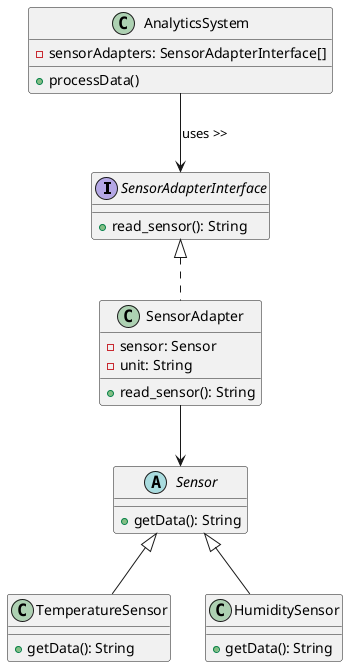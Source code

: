 @startuml

' Define the interface that the client expects to use
interface SensorAdapterInterface {
    +read_sensor(): String
}

' Base class for sensors
abstract class Sensor {
    +getData(): String
}

' Concrete sensor classes
class TemperatureSensor extends Sensor {
    +getData(): String
}

class HumiditySensor extends Sensor {
    +getData(): String
}

' Adapter for sensor data normalization
class SensorAdapter implements SensorAdapterInterface {
    -sensor: Sensor
    -unit: String
    +read_sensor(): String
}

' Association between adapters and sensors
SensorAdapter --> Sensor

' Description of client usage
class AnalyticsSystem {
    -sensorAdapters: SensorAdapterInterface[]
    +processData()
}

AnalyticsSystem --> SensorAdapterInterface : uses >>

@enduml
